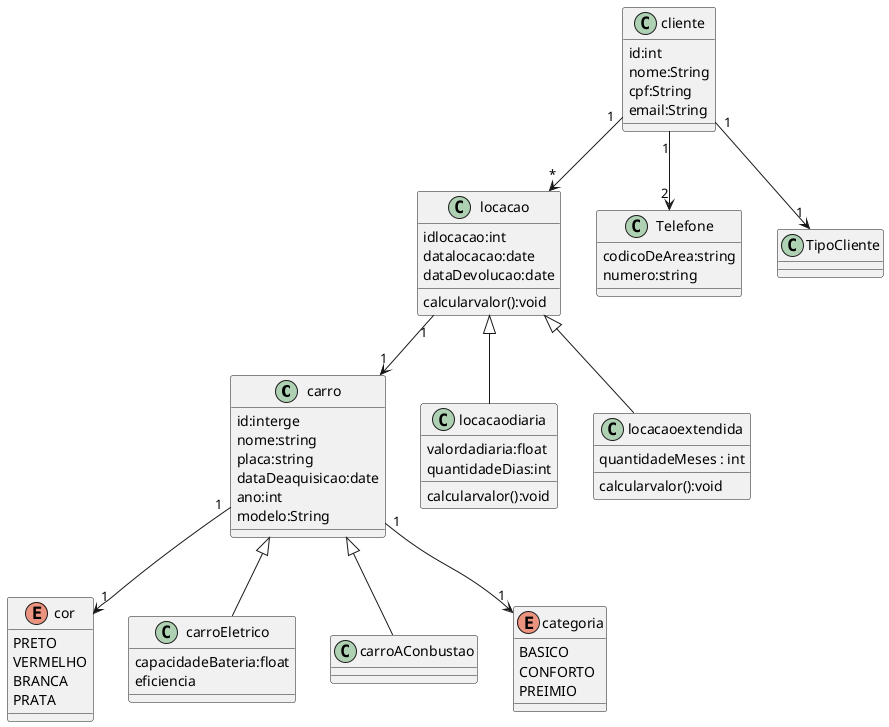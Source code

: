 @startuml cinema

class carro{
    id:interge 
    nome:string
    placa:string
    dataDeaquisicao:date
    ano:int
    modelo:String
}
enum cor{
    PRETO 
    VERMELHO
    BRANCA
    PRATA
}

class carroEletrico{
    capacidadeBateria:float
    eficiencia
}
class carroAConbustao {
    
}

class locacao{
 idlocacao:int 
 datalocacao:date
 dataDevolucao:date
 calcularvalor():void
}
class locacaodiaria{
    valordadiaria:float   
    quantidadeDias:int
    calcularvalor():void
}
class locacaoextendida{
    quantidadeMeses : int
    calcularvalor():void
}
class cliente {
    id:int
    nome:String
    cpf:String
    email:String
}
enum categoria {
    BASICO
    CONFORTO
    PREIMIO
}
class Telefone{
    codicoDeArea:string
    numero:string
}

locacao<|--  locacaodiaria 
locacao<|--  locacaoextendida 
carro<|--carroEletrico 
carro<|--carroAConbustao 


carro "1" --> "1"categoria
carro "1" --> "1"cor

locacao "1" --> "1"carro

cliente "1" --> "1"TipoCliente
cliente "1" --> "2" Telefone
cliente "1" --> "*" locacao


@enduml